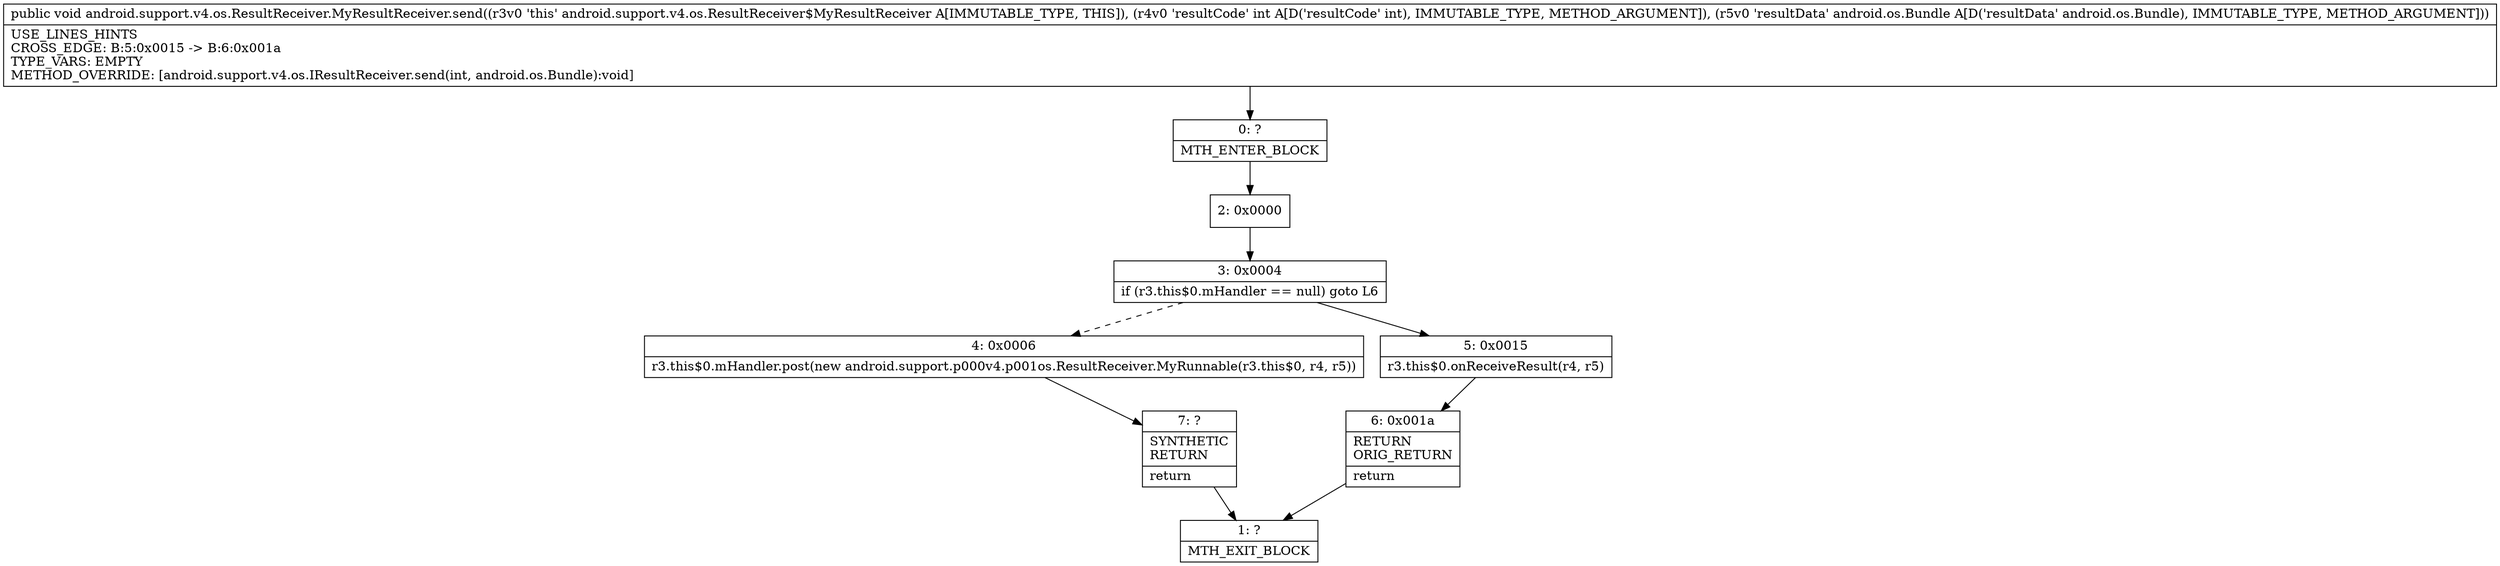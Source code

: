 digraph "CFG forandroid.support.v4.os.ResultReceiver.MyResultReceiver.send(ILandroid\/os\/Bundle;)V" {
Node_0 [shape=record,label="{0\:\ ?|MTH_ENTER_BLOCK\l}"];
Node_2 [shape=record,label="{2\:\ 0x0000}"];
Node_3 [shape=record,label="{3\:\ 0x0004|if (r3.this$0.mHandler == null) goto L6\l}"];
Node_4 [shape=record,label="{4\:\ 0x0006|r3.this$0.mHandler.post(new android.support.p000v4.p001os.ResultReceiver.MyRunnable(r3.this$0, r4, r5))\l}"];
Node_7 [shape=record,label="{7\:\ ?|SYNTHETIC\lRETURN\l|return\l}"];
Node_1 [shape=record,label="{1\:\ ?|MTH_EXIT_BLOCK\l}"];
Node_5 [shape=record,label="{5\:\ 0x0015|r3.this$0.onReceiveResult(r4, r5)\l}"];
Node_6 [shape=record,label="{6\:\ 0x001a|RETURN\lORIG_RETURN\l|return\l}"];
MethodNode[shape=record,label="{public void android.support.v4.os.ResultReceiver.MyResultReceiver.send((r3v0 'this' android.support.v4.os.ResultReceiver$MyResultReceiver A[IMMUTABLE_TYPE, THIS]), (r4v0 'resultCode' int A[D('resultCode' int), IMMUTABLE_TYPE, METHOD_ARGUMENT]), (r5v0 'resultData' android.os.Bundle A[D('resultData' android.os.Bundle), IMMUTABLE_TYPE, METHOD_ARGUMENT]))  | USE_LINES_HINTS\lCROSS_EDGE: B:5:0x0015 \-\> B:6:0x001a\lTYPE_VARS: EMPTY\lMETHOD_OVERRIDE: [android.support.v4.os.IResultReceiver.send(int, android.os.Bundle):void]\l}"];
MethodNode -> Node_0;Node_0 -> Node_2;
Node_2 -> Node_3;
Node_3 -> Node_4[style=dashed];
Node_3 -> Node_5;
Node_4 -> Node_7;
Node_7 -> Node_1;
Node_5 -> Node_6;
Node_6 -> Node_1;
}

